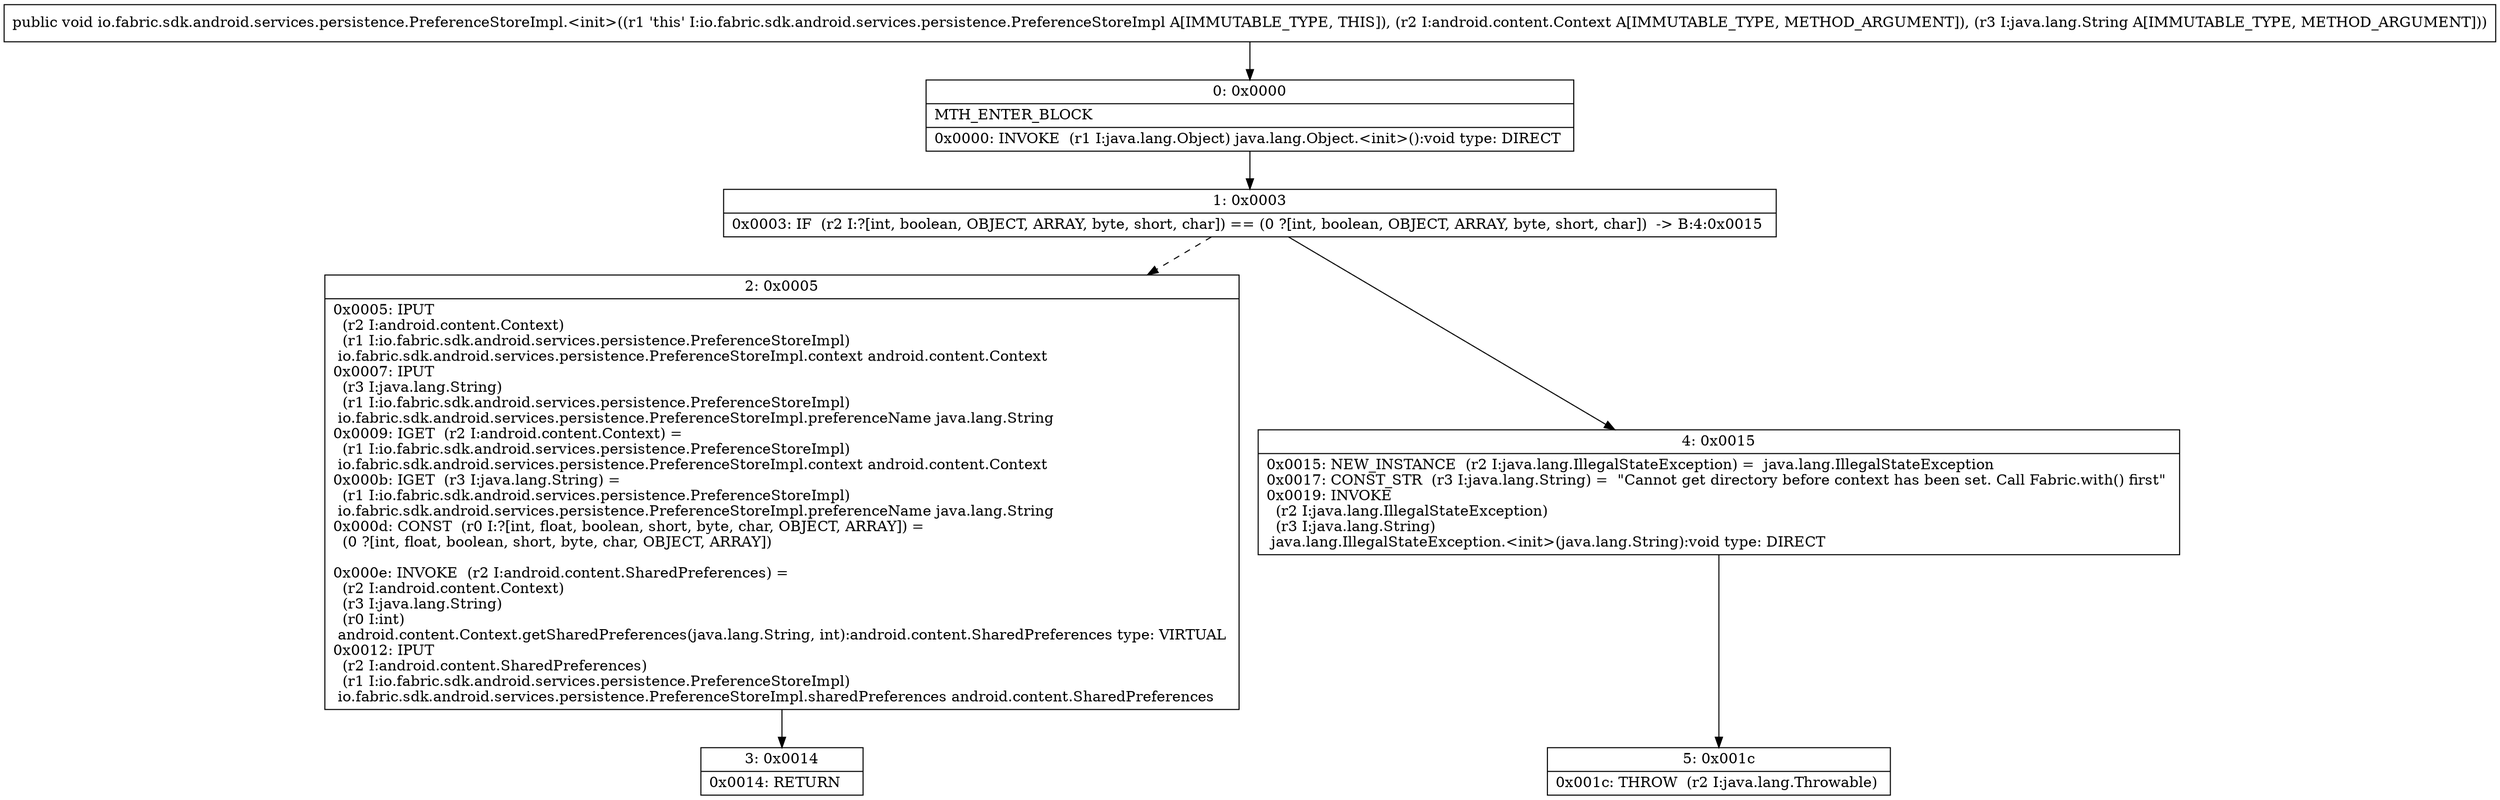 digraph "CFG forio.fabric.sdk.android.services.persistence.PreferenceStoreImpl.\<init\>(Landroid\/content\/Context;Ljava\/lang\/String;)V" {
Node_0 [shape=record,label="{0\:\ 0x0000|MTH_ENTER_BLOCK\l|0x0000: INVOKE  (r1 I:java.lang.Object) java.lang.Object.\<init\>():void type: DIRECT \l}"];
Node_1 [shape=record,label="{1\:\ 0x0003|0x0003: IF  (r2 I:?[int, boolean, OBJECT, ARRAY, byte, short, char]) == (0 ?[int, boolean, OBJECT, ARRAY, byte, short, char])  \-\> B:4:0x0015 \l}"];
Node_2 [shape=record,label="{2\:\ 0x0005|0x0005: IPUT  \l  (r2 I:android.content.Context)\l  (r1 I:io.fabric.sdk.android.services.persistence.PreferenceStoreImpl)\l io.fabric.sdk.android.services.persistence.PreferenceStoreImpl.context android.content.Context \l0x0007: IPUT  \l  (r3 I:java.lang.String)\l  (r1 I:io.fabric.sdk.android.services.persistence.PreferenceStoreImpl)\l io.fabric.sdk.android.services.persistence.PreferenceStoreImpl.preferenceName java.lang.String \l0x0009: IGET  (r2 I:android.content.Context) = \l  (r1 I:io.fabric.sdk.android.services.persistence.PreferenceStoreImpl)\l io.fabric.sdk.android.services.persistence.PreferenceStoreImpl.context android.content.Context \l0x000b: IGET  (r3 I:java.lang.String) = \l  (r1 I:io.fabric.sdk.android.services.persistence.PreferenceStoreImpl)\l io.fabric.sdk.android.services.persistence.PreferenceStoreImpl.preferenceName java.lang.String \l0x000d: CONST  (r0 I:?[int, float, boolean, short, byte, char, OBJECT, ARRAY]) = \l  (0 ?[int, float, boolean, short, byte, char, OBJECT, ARRAY])\l \l0x000e: INVOKE  (r2 I:android.content.SharedPreferences) = \l  (r2 I:android.content.Context)\l  (r3 I:java.lang.String)\l  (r0 I:int)\l android.content.Context.getSharedPreferences(java.lang.String, int):android.content.SharedPreferences type: VIRTUAL \l0x0012: IPUT  \l  (r2 I:android.content.SharedPreferences)\l  (r1 I:io.fabric.sdk.android.services.persistence.PreferenceStoreImpl)\l io.fabric.sdk.android.services.persistence.PreferenceStoreImpl.sharedPreferences android.content.SharedPreferences \l}"];
Node_3 [shape=record,label="{3\:\ 0x0014|0x0014: RETURN   \l}"];
Node_4 [shape=record,label="{4\:\ 0x0015|0x0015: NEW_INSTANCE  (r2 I:java.lang.IllegalStateException) =  java.lang.IllegalStateException \l0x0017: CONST_STR  (r3 I:java.lang.String) =  \"Cannot get directory before context has been set. Call Fabric.with() first\" \l0x0019: INVOKE  \l  (r2 I:java.lang.IllegalStateException)\l  (r3 I:java.lang.String)\l java.lang.IllegalStateException.\<init\>(java.lang.String):void type: DIRECT \l}"];
Node_5 [shape=record,label="{5\:\ 0x001c|0x001c: THROW  (r2 I:java.lang.Throwable) \l}"];
MethodNode[shape=record,label="{public void io.fabric.sdk.android.services.persistence.PreferenceStoreImpl.\<init\>((r1 'this' I:io.fabric.sdk.android.services.persistence.PreferenceStoreImpl A[IMMUTABLE_TYPE, THIS]), (r2 I:android.content.Context A[IMMUTABLE_TYPE, METHOD_ARGUMENT]), (r3 I:java.lang.String A[IMMUTABLE_TYPE, METHOD_ARGUMENT])) }"];
MethodNode -> Node_0;
Node_0 -> Node_1;
Node_1 -> Node_2[style=dashed];
Node_1 -> Node_4;
Node_2 -> Node_3;
Node_4 -> Node_5;
}

